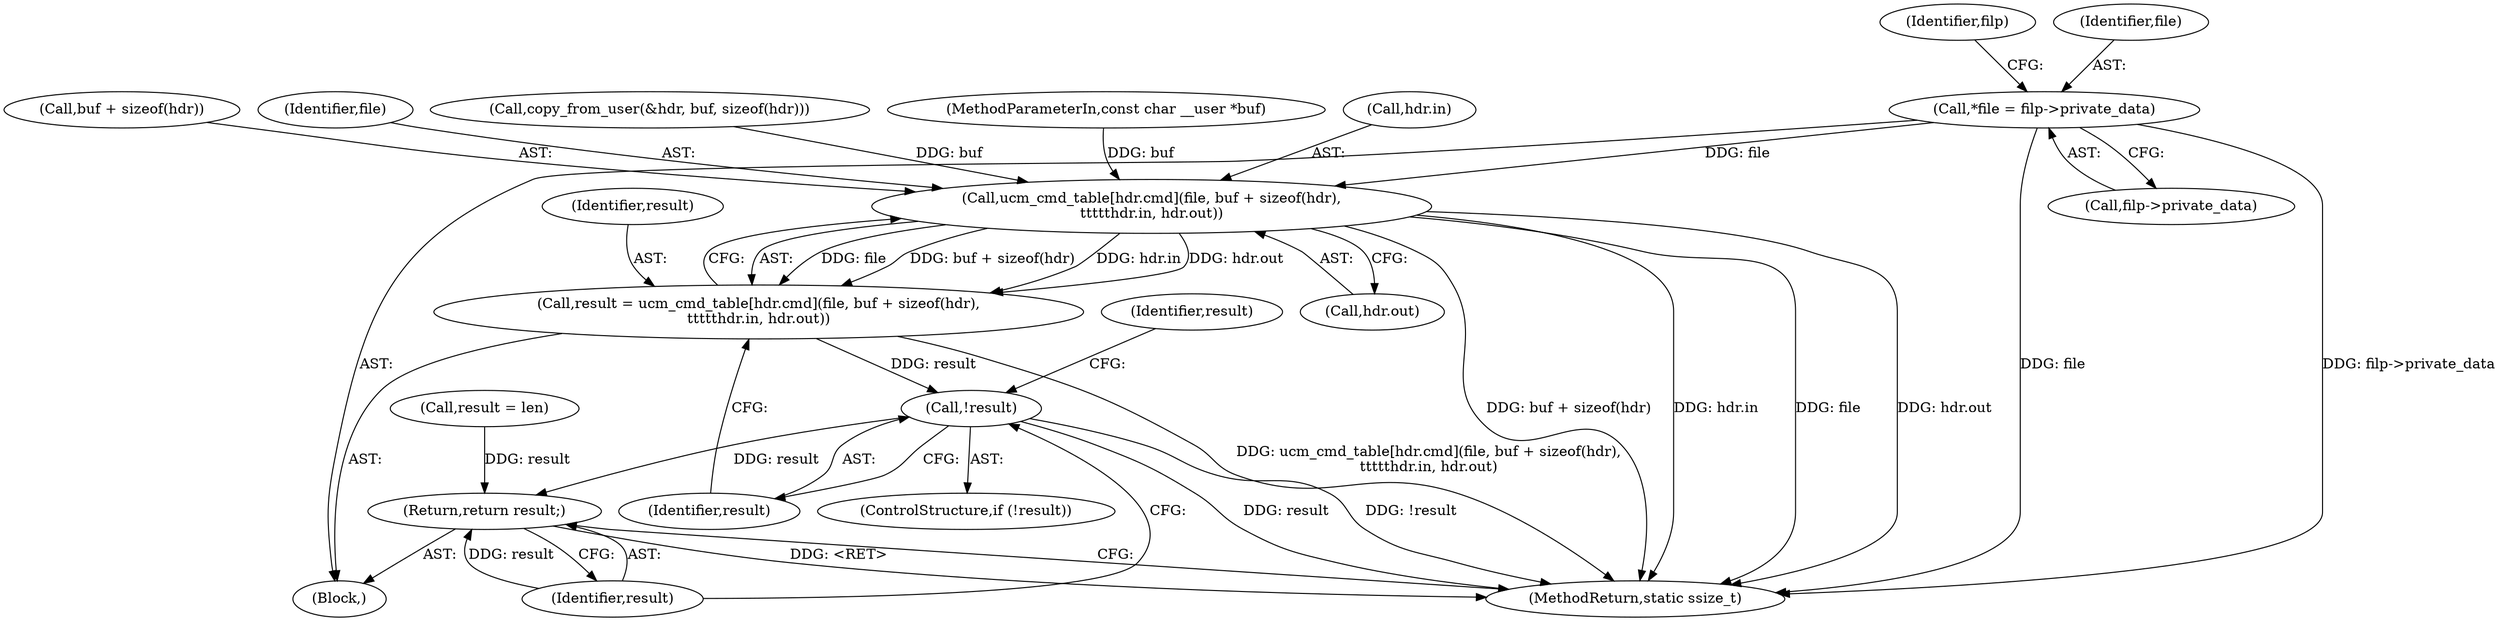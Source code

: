 digraph "0_linux_e6bd18f57aad1a2d1ef40e646d03ed0f2515c9e3@pointer" {
"1000107" [label="(Call,*file = filp->private_data)"];
"1000164" [label="(Call,ucm_cmd_table[hdr.cmd](file, buf + sizeof(hdr),\n\t\t\t\t\thdr.in, hdr.out))"];
"1000162" [label="(Call,result = ucm_cmd_table[hdr.cmd](file, buf + sizeof(hdr),\n\t\t\t\t\thdr.in, hdr.out))"];
"1000177" [label="(Call,!result)"];
"1000182" [label="(Return,return result;)"];
"1000182" [label="(Return,return result;)"];
"1000166" [label="(Call,buf + sizeof(hdr))"];
"1000177" [label="(Call,!result)"];
"1000180" [label="(Identifier,result)"];
"1000109" [label="(Call,filp->private_data)"];
"1000165" [label="(Identifier,file)"];
"1000184" [label="(MethodReturn,static ssize_t)"];
"1000164" [label="(Call,ucm_cmd_table[hdr.cmd](file, buf + sizeof(hdr),\n\t\t\t\t\thdr.in, hdr.out))"];
"1000118" [label="(Identifier,filp)"];
"1000108" [label="(Identifier,file)"];
"1000183" [label="(Identifier,result)"];
"1000178" [label="(Identifier,result)"];
"1000131" [label="(Call,copy_from_user(&hdr, buf, sizeof(hdr)))"];
"1000107" [label="(Call,*file = filp->private_data)"];
"1000162" [label="(Call,result = ucm_cmd_table[hdr.cmd](file, buf + sizeof(hdr),\n\t\t\t\t\thdr.in, hdr.out))"];
"1000163" [label="(Identifier,result)"];
"1000102" [label="(MethodParameterIn,const char __user *buf)"];
"1000179" [label="(Call,result = len)"];
"1000176" [label="(ControlStructure,if (!result))"];
"1000170" [label="(Call,hdr.in)"];
"1000173" [label="(Call,hdr.out)"];
"1000105" [label="(Block,)"];
"1000107" -> "1000105"  [label="AST: "];
"1000107" -> "1000109"  [label="CFG: "];
"1000108" -> "1000107"  [label="AST: "];
"1000109" -> "1000107"  [label="AST: "];
"1000118" -> "1000107"  [label="CFG: "];
"1000107" -> "1000184"  [label="DDG: file"];
"1000107" -> "1000184"  [label="DDG: filp->private_data"];
"1000107" -> "1000164"  [label="DDG: file"];
"1000164" -> "1000162"  [label="AST: "];
"1000164" -> "1000173"  [label="CFG: "];
"1000165" -> "1000164"  [label="AST: "];
"1000166" -> "1000164"  [label="AST: "];
"1000170" -> "1000164"  [label="AST: "];
"1000173" -> "1000164"  [label="AST: "];
"1000162" -> "1000164"  [label="CFG: "];
"1000164" -> "1000184"  [label="DDG: buf + sizeof(hdr)"];
"1000164" -> "1000184"  [label="DDG: hdr.out"];
"1000164" -> "1000184"  [label="DDG: hdr.in"];
"1000164" -> "1000184"  [label="DDG: file"];
"1000164" -> "1000162"  [label="DDG: file"];
"1000164" -> "1000162"  [label="DDG: buf + sizeof(hdr)"];
"1000164" -> "1000162"  [label="DDG: hdr.in"];
"1000164" -> "1000162"  [label="DDG: hdr.out"];
"1000131" -> "1000164"  [label="DDG: buf"];
"1000102" -> "1000164"  [label="DDG: buf"];
"1000162" -> "1000105"  [label="AST: "];
"1000163" -> "1000162"  [label="AST: "];
"1000178" -> "1000162"  [label="CFG: "];
"1000162" -> "1000184"  [label="DDG: ucm_cmd_table[hdr.cmd](file, buf + sizeof(hdr),\n\t\t\t\t\thdr.in, hdr.out)"];
"1000162" -> "1000177"  [label="DDG: result"];
"1000177" -> "1000176"  [label="AST: "];
"1000177" -> "1000178"  [label="CFG: "];
"1000178" -> "1000177"  [label="AST: "];
"1000180" -> "1000177"  [label="CFG: "];
"1000183" -> "1000177"  [label="CFG: "];
"1000177" -> "1000184"  [label="DDG: result"];
"1000177" -> "1000184"  [label="DDG: !result"];
"1000177" -> "1000182"  [label="DDG: result"];
"1000182" -> "1000105"  [label="AST: "];
"1000182" -> "1000183"  [label="CFG: "];
"1000183" -> "1000182"  [label="AST: "];
"1000184" -> "1000182"  [label="CFG: "];
"1000182" -> "1000184"  [label="DDG: <RET>"];
"1000183" -> "1000182"  [label="DDG: result"];
"1000179" -> "1000182"  [label="DDG: result"];
}
